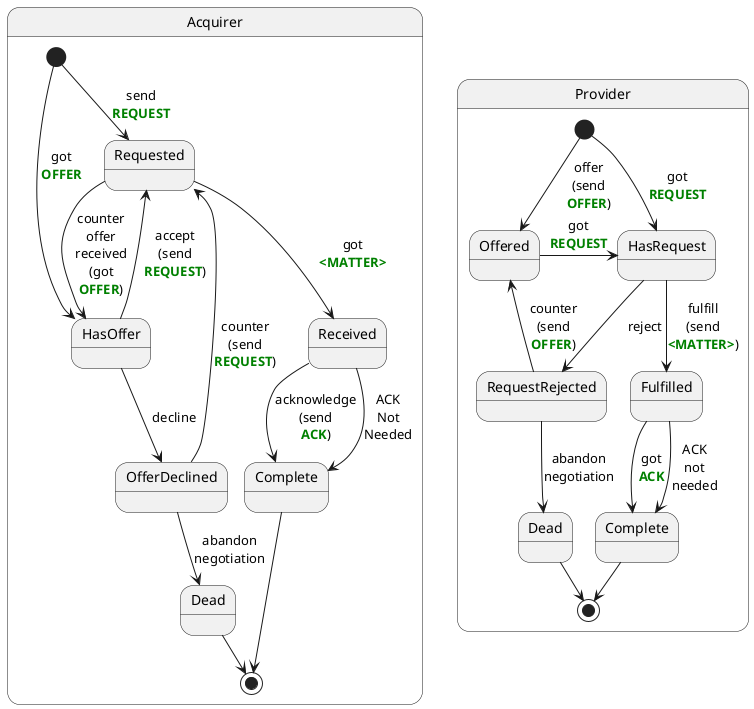 @startuml

state Acquirer {
  state "Dead" as aDead
  state "Complete" as aComplete
  [*] --> HasOffer : got\n<font color=green><b>OFFER
  [*] --> Requested : send\n<font color=green><b>REQUEST
  Requested --> HasOffer : counter\noffer\nreceived\n(got\n<font color=green><b>OFFER</font>)
  HasOffer --> Requested : accept\n(send\n<font color=green><b>REQUEST</font>)
  HasOffer --> OfferDeclined : decline
  OfferDeclined --> aDead : abandon\nnegotiation
  OfferDeclined --> Requested : counter\n(send\n<font color=green><b>REQUEST</font>)
  Requested --> Received : got\n<font color=green><b><MATTER>
  Received --> aComplete : acknowledge\n(send\n<font color=green><b>ACK</font>)
  Received --> aComplete : ACK\nNot\nNeeded
  aDead --> [*]
  aComplete --> [*]
}


state Provider {
  state "Dead" as pDead
  state "Complete" as pComplete
  [*] --> Offered : offer\n(send\n<font color=green><b>OFFER</font>)
  Offered -> HasRequest : got\n<font color=green><b>REQUEST
  [*] --> HasRequest : got\n<font color=green><b>REQUEST
  HasRequest --> RequestRejected : reject
  RequestRejected --> Offered : counter\n(send\n<font color=green><b>OFFER</font>)
  HasRequest --> Fulfilled : fulfill\n(send\n<font color=green><b><MATTER></font>)
  Fulfilled --> pComplete : got\n<font color=green><b>ACK
  Fulfilled --> pComplete : ACK\nnot\nneeded
  RequestRejected --> pDead : abandon\nnegotiation
  pDead --> [*]
  pComplete --> [*]
}

@enduml

